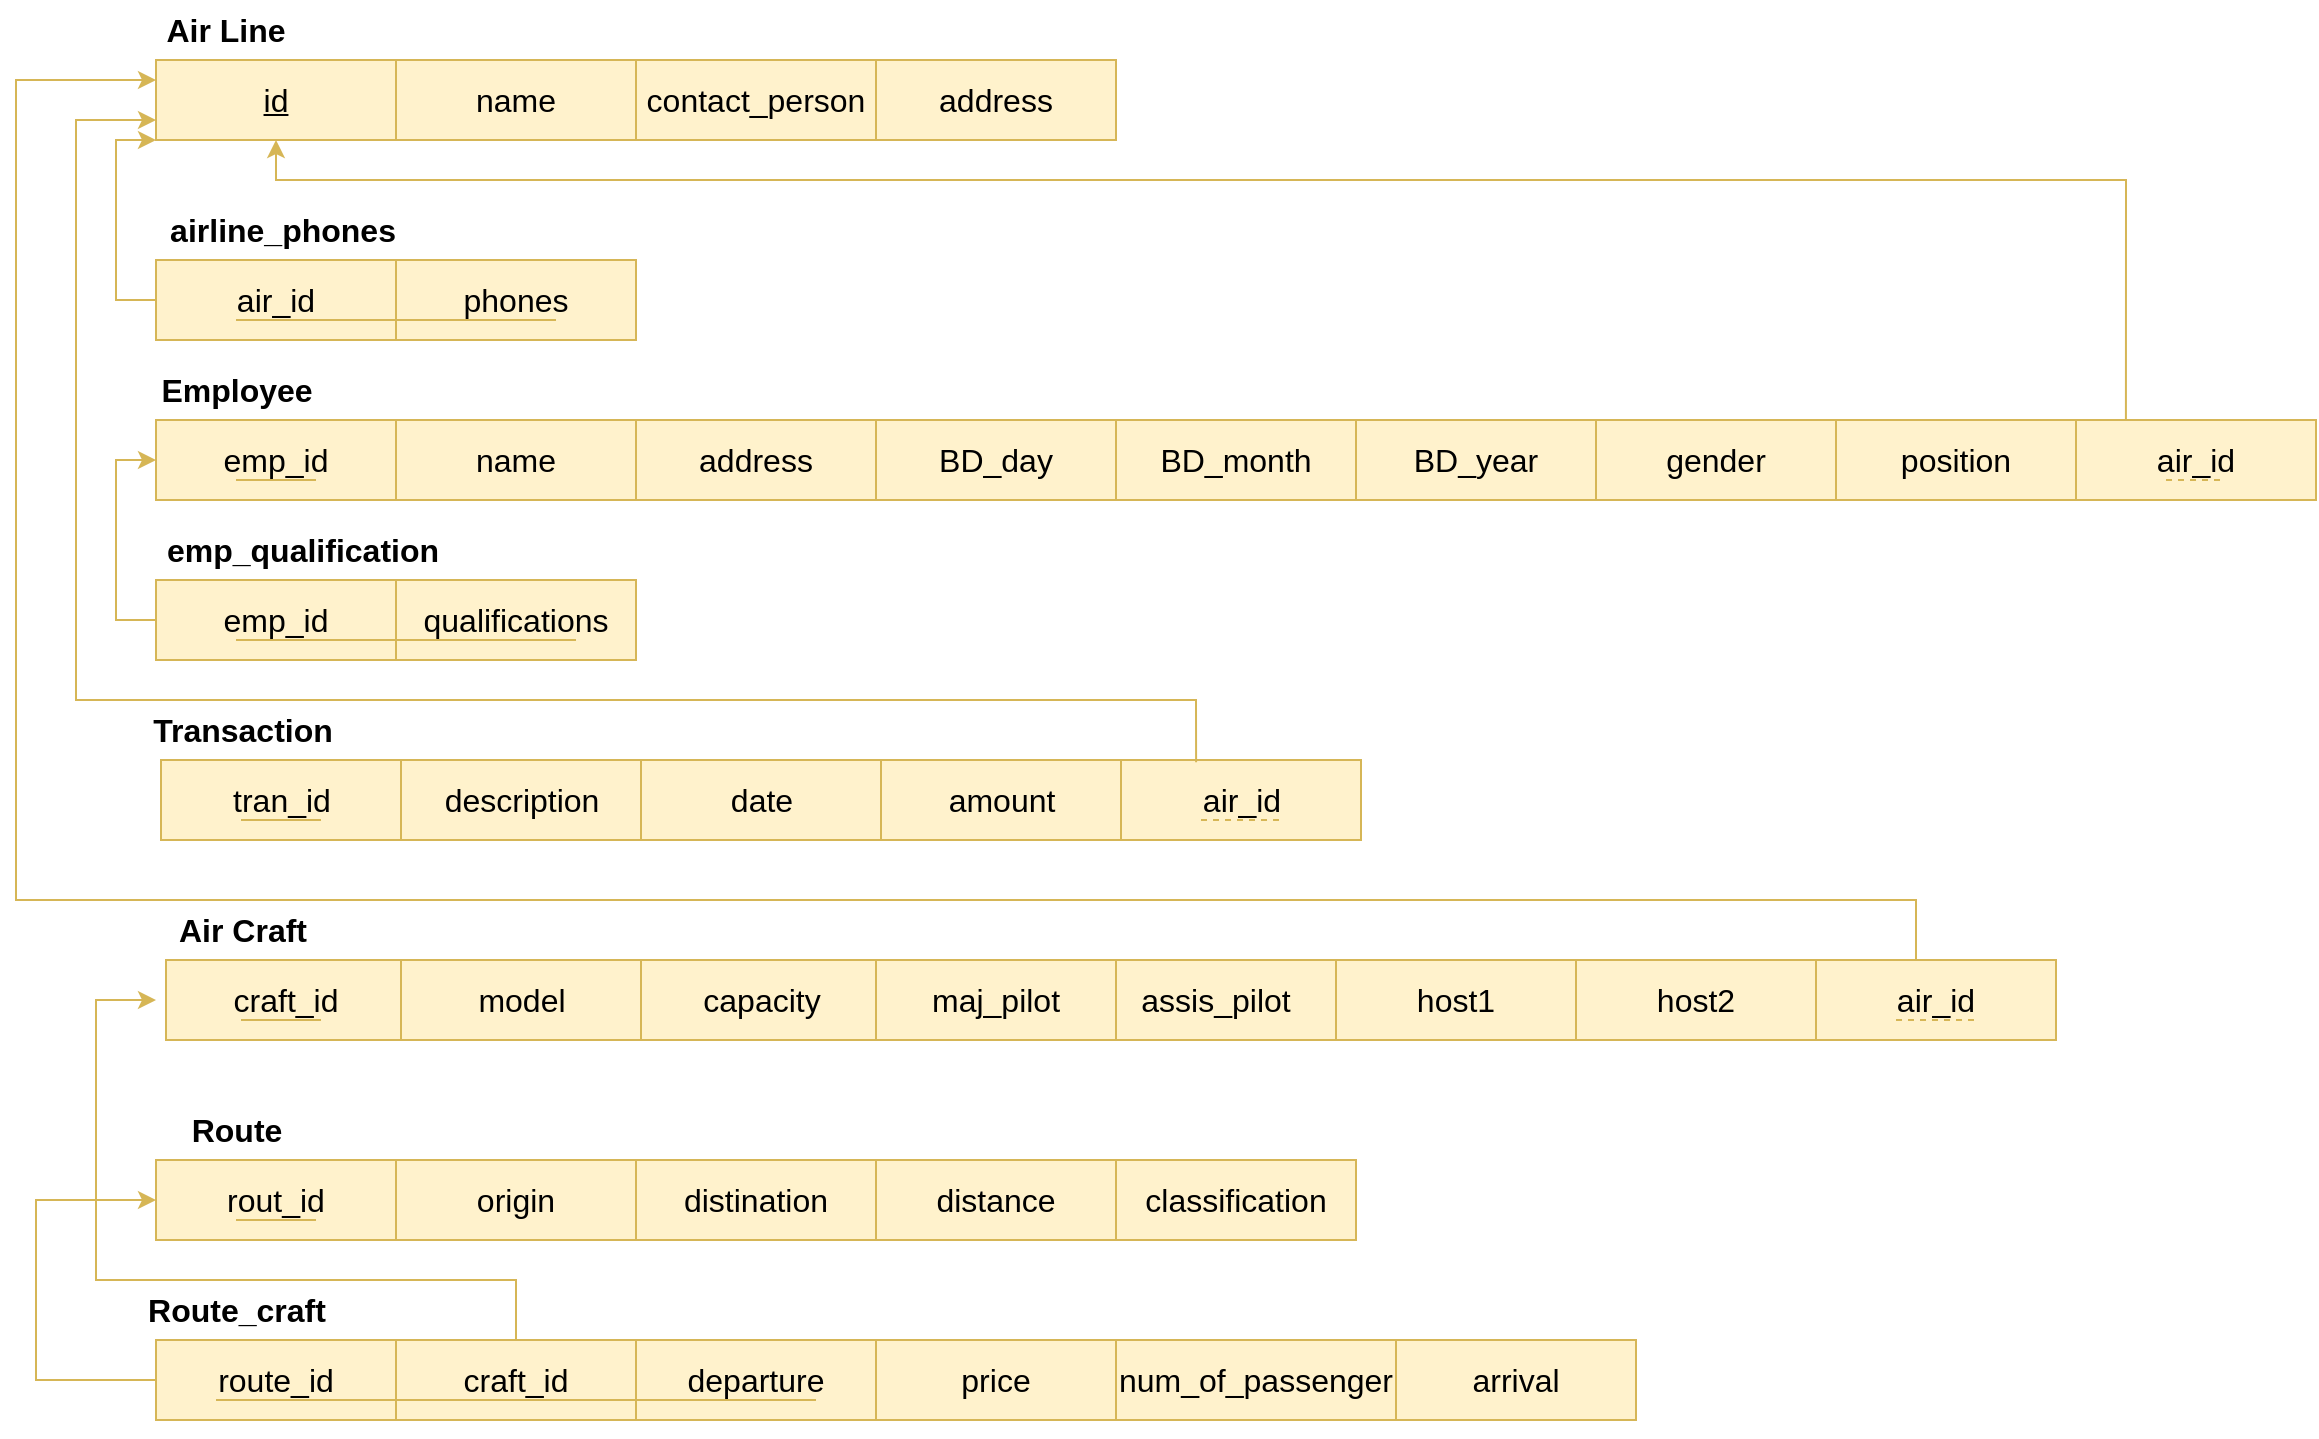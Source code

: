 <mxfile version="21.6.6" type="github">
  <diagram name="Page-1" id="HtAcLtHkczY1ligh3v8u">
    <mxGraphModel dx="792" dy="434" grid="1" gridSize="10" guides="1" tooltips="1" connect="1" arrows="1" fold="1" page="1" pageScale="1" pageWidth="850" pageHeight="1100" math="0" shadow="0">
      <root>
        <mxCell id="0" />
        <mxCell id="1" parent="0" />
        <mxCell id="jVfhCTIjUs3IJ4DEx-lS-1" value="&lt;u style=&quot;font-size: 16px;&quot;&gt;id&lt;/u&gt;" style="rounded=0;whiteSpace=wrap;html=1;fillColor=#fff2cc;strokeColor=#d6b656;fontSize=16;" parent="1" vertex="1">
          <mxGeometry x="120" y="80" width="120" height="40" as="geometry" />
        </mxCell>
        <mxCell id="jVfhCTIjUs3IJ4DEx-lS-2" value="name" style="rounded=0;whiteSpace=wrap;html=1;fillColor=#fff2cc;strokeColor=#d6b656;fontSize=16;" parent="1" vertex="1">
          <mxGeometry x="240" y="80" width="120" height="40" as="geometry" />
        </mxCell>
        <mxCell id="jVfhCTIjUs3IJ4DEx-lS-3" value="contact_person" style="rounded=0;whiteSpace=wrap;html=1;fillColor=#fff2cc;strokeColor=#d6b656;fontSize=16;" parent="1" vertex="1">
          <mxGeometry x="360" y="80" width="120" height="40" as="geometry" />
        </mxCell>
        <mxCell id="jVfhCTIjUs3IJ4DEx-lS-4" value="address" style="rounded=0;whiteSpace=wrap;html=1;fillColor=#fff2cc;strokeColor=#d6b656;fontSize=16;" parent="1" vertex="1">
          <mxGeometry x="480" y="80" width="120" height="40" as="geometry" />
        </mxCell>
        <mxCell id="jVfhCTIjUs3IJ4DEx-lS-5" value="&lt;b style=&quot;font-size: 16px;&quot;&gt;&lt;font style=&quot;font-size: 16px;&quot;&gt;Air Line&lt;/font&gt;&lt;/b&gt;" style="text;html=1;align=center;verticalAlign=middle;whiteSpace=wrap;rounded=0;fontSize=16;" parent="1" vertex="1">
          <mxGeometry x="120" y="50" width="70" height="30" as="geometry" />
        </mxCell>
        <mxCell id="jVfhCTIjUs3IJ4DEx-lS-6" value="air_id" style="rounded=0;whiteSpace=wrap;html=1;fillColor=#fff2cc;strokeColor=#d6b656;fontSize=16;" parent="1" vertex="1">
          <mxGeometry x="120" y="180" width="120" height="40" as="geometry" />
        </mxCell>
        <mxCell id="jVfhCTIjUs3IJ4DEx-lS-7" value="phones" style="rounded=0;whiteSpace=wrap;html=1;fillColor=#fff2cc;strokeColor=#d6b656;fontSize=16;" parent="1" vertex="1">
          <mxGeometry x="240" y="180" width="120" height="40" as="geometry" />
        </mxCell>
        <mxCell id="jVfhCTIjUs3IJ4DEx-lS-9" value="&lt;font style=&quot;font-size: 16px;&quot;&gt;&lt;b&gt;airline_phones&lt;/b&gt;&lt;/font&gt;" style="text;html=1;align=center;verticalAlign=middle;resizable=0;points=[];autosize=1;fontSize=16;" parent="1" vertex="1">
          <mxGeometry x="112.5" y="150" width="140" height="30" as="geometry" />
        </mxCell>
        <mxCell id="jVfhCTIjUs3IJ4DEx-lS-10" value="" style="endArrow=none;html=1;rounded=0;fillColor=#fff2cc;strokeColor=#d6b656;fontSize=16;" parent="1" edge="1">
          <mxGeometry width="50" height="50" relative="1" as="geometry">
            <mxPoint x="160" y="210" as="sourcePoint" />
            <mxPoint x="320" y="210" as="targetPoint" />
          </mxGeometry>
        </mxCell>
        <mxCell id="jVfhCTIjUs3IJ4DEx-lS-11" value="" style="endArrow=classic;html=1;rounded=0;exitX=0;exitY=0.5;exitDx=0;exitDy=0;entryX=0;entryY=1;entryDx=0;entryDy=0;fillColor=#fff2cc;strokeColor=#d6b656;fontSize=16;" parent="1" source="jVfhCTIjUs3IJ4DEx-lS-6" target="jVfhCTIjUs3IJ4DEx-lS-1" edge="1">
          <mxGeometry width="50" height="50" relative="1" as="geometry">
            <mxPoint x="380" y="250" as="sourcePoint" />
            <mxPoint x="110" y="100" as="targetPoint" />
            <Array as="points">
              <mxPoint x="100" y="200" />
              <mxPoint x="100" y="120" />
            </Array>
          </mxGeometry>
        </mxCell>
        <mxCell id="jVfhCTIjUs3IJ4DEx-lS-12" value="tran_id" style="rounded=0;whiteSpace=wrap;html=1;fillColor=#fff2cc;strokeColor=#d6b656;fontSize=16;" parent="1" vertex="1">
          <mxGeometry x="122.5" y="430" width="120" height="40" as="geometry" />
        </mxCell>
        <mxCell id="jVfhCTIjUs3IJ4DEx-lS-13" value="description" style="rounded=0;whiteSpace=wrap;html=1;fillColor=#fff2cc;strokeColor=#d6b656;fontSize=16;" parent="1" vertex="1">
          <mxGeometry x="242.5" y="430" width="120" height="40" as="geometry" />
        </mxCell>
        <mxCell id="jVfhCTIjUs3IJ4DEx-lS-14" value="&lt;b&gt;Transaction&lt;/b&gt;" style="text;html=1;align=center;verticalAlign=middle;resizable=0;points=[];autosize=1;fontSize=16;" parent="1" vertex="1">
          <mxGeometry x="107.5" y="400" width="110" height="30" as="geometry" />
        </mxCell>
        <mxCell id="jVfhCTIjUs3IJ4DEx-lS-15" value="" style="endArrow=none;html=1;rounded=0;fillColor=#fff2cc;strokeColor=#d6b656;fontSize=16;" parent="1" edge="1">
          <mxGeometry width="50" height="50" relative="1" as="geometry">
            <mxPoint x="162.5" y="460" as="sourcePoint" />
            <mxPoint x="202.5" y="460" as="targetPoint" />
          </mxGeometry>
        </mxCell>
        <mxCell id="jVfhCTIjUs3IJ4DEx-lS-16" value="date" style="rounded=0;whiteSpace=wrap;html=1;fillColor=#fff2cc;strokeColor=#d6b656;fontSize=16;" parent="1" vertex="1">
          <mxGeometry x="362.5" y="430" width="120" height="40" as="geometry" />
        </mxCell>
        <mxCell id="jVfhCTIjUs3IJ4DEx-lS-17" value="amount" style="rounded=0;whiteSpace=wrap;html=1;fillColor=#fff2cc;strokeColor=#d6b656;fontSize=16;" parent="1" vertex="1">
          <mxGeometry x="482.5" y="430" width="120" height="40" as="geometry" />
        </mxCell>
        <mxCell id="jVfhCTIjUs3IJ4DEx-lS-18" style="edgeStyle=orthogonalEdgeStyle;rounded=0;orthogonalLoop=1;jettySize=auto;html=1;exitX=0.5;exitY=1;exitDx=0;exitDy=0;fillColor=#fff2cc;strokeColor=#d6b656;fontSize=16;" parent="1" source="jVfhCTIjUs3IJ4DEx-lS-16" target="jVfhCTIjUs3IJ4DEx-lS-16" edge="1">
          <mxGeometry relative="1" as="geometry" />
        </mxCell>
        <mxCell id="jVfhCTIjUs3IJ4DEx-lS-19" value="air_id" style="rounded=0;whiteSpace=wrap;html=1;fillColor=#fff2cc;strokeColor=#d6b656;fontSize=16;" parent="1" vertex="1">
          <mxGeometry x="602.5" y="430" width="120" height="40" as="geometry" />
        </mxCell>
        <mxCell id="jVfhCTIjUs3IJ4DEx-lS-21" value="" style="endArrow=none;dashed=1;html=1;rounded=0;fillColor=#fff2cc;strokeColor=#d6b656;fontSize=16;" parent="1" edge="1">
          <mxGeometry width="50" height="50" relative="1" as="geometry">
            <mxPoint x="642.5" y="460" as="sourcePoint" />
            <mxPoint x="682.5" y="460" as="targetPoint" />
          </mxGeometry>
        </mxCell>
        <mxCell id="jVfhCTIjUs3IJ4DEx-lS-22" value="" style="endArrow=classic;html=1;rounded=0;exitX=0.313;exitY=0.029;exitDx=0;exitDy=0;exitPerimeter=0;entryX=0;entryY=0.75;entryDx=0;entryDy=0;fillColor=#fff2cc;strokeColor=#d6b656;fontSize=16;" parent="1" source="jVfhCTIjUs3IJ4DEx-lS-19" target="jVfhCTIjUs3IJ4DEx-lS-1" edge="1">
          <mxGeometry width="50" height="50" relative="1" as="geometry">
            <mxPoint x="640" y="360" as="sourcePoint" />
            <mxPoint x="80" y="80" as="targetPoint" />
            <Array as="points">
              <mxPoint x="640" y="400" />
              <mxPoint x="80" y="400" />
              <mxPoint x="80" y="110" />
            </Array>
          </mxGeometry>
        </mxCell>
        <mxCell id="jVfhCTIjUs3IJ4DEx-lS-41" value="emp_id" style="rounded=0;whiteSpace=wrap;html=1;fillColor=#fff2cc;strokeColor=#d6b656;fontSize=16;" parent="1" vertex="1">
          <mxGeometry x="120" y="260" width="120" height="40" as="geometry" />
        </mxCell>
        <mxCell id="jVfhCTIjUs3IJ4DEx-lS-42" value="name" style="rounded=0;whiteSpace=wrap;html=1;fillColor=#fff2cc;strokeColor=#d6b656;fontSize=16;" parent="1" vertex="1">
          <mxGeometry x="240" y="260" width="120" height="40" as="geometry" />
        </mxCell>
        <mxCell id="jVfhCTIjUs3IJ4DEx-lS-43" value="&lt;b&gt;Employee&lt;/b&gt;" style="text;html=1;align=center;verticalAlign=middle;resizable=0;points=[];autosize=1;fontSize=16;" parent="1" vertex="1">
          <mxGeometry x="110" y="230" width="100" height="30" as="geometry" />
        </mxCell>
        <mxCell id="jVfhCTIjUs3IJ4DEx-lS-44" value="" style="endArrow=none;html=1;rounded=0;fillColor=#fff2cc;strokeColor=#d6b656;fontSize=16;" parent="1" edge="1">
          <mxGeometry width="50" height="50" relative="1" as="geometry">
            <mxPoint x="160" y="290" as="sourcePoint" />
            <mxPoint x="200" y="290" as="targetPoint" />
          </mxGeometry>
        </mxCell>
        <mxCell id="jVfhCTIjUs3IJ4DEx-lS-45" value="address" style="rounded=0;whiteSpace=wrap;html=1;fillColor=#fff2cc;strokeColor=#d6b656;fontSize=16;" parent="1" vertex="1">
          <mxGeometry x="360" y="260" width="120" height="40" as="geometry" />
        </mxCell>
        <mxCell id="jVfhCTIjUs3IJ4DEx-lS-46" value="BD_day" style="rounded=0;whiteSpace=wrap;html=1;fillColor=#fff2cc;strokeColor=#d6b656;fontSize=16;" parent="1" vertex="1">
          <mxGeometry x="480" y="260" width="120" height="40" as="geometry" />
        </mxCell>
        <mxCell id="jVfhCTIjUs3IJ4DEx-lS-47" style="edgeStyle=orthogonalEdgeStyle;rounded=0;orthogonalLoop=1;jettySize=auto;html=1;exitX=0.5;exitY=1;exitDx=0;exitDy=0;fillColor=#fff2cc;strokeColor=#d6b656;fontSize=16;" parent="1" source="jVfhCTIjUs3IJ4DEx-lS-45" target="jVfhCTIjUs3IJ4DEx-lS-45" edge="1">
          <mxGeometry relative="1" as="geometry" />
        </mxCell>
        <mxCell id="jVfhCTIjUs3IJ4DEx-lS-48" value="BD_month" style="rounded=0;whiteSpace=wrap;html=1;fillColor=#fff2cc;strokeColor=#d6b656;fontSize=16;" parent="1" vertex="1">
          <mxGeometry x="600" y="260" width="120" height="40" as="geometry" />
        </mxCell>
        <mxCell id="jVfhCTIjUs3IJ4DEx-lS-50" value="BD_year" style="rounded=0;whiteSpace=wrap;html=1;fillColor=#fff2cc;strokeColor=#d6b656;fontSize=16;" parent="1" vertex="1">
          <mxGeometry x="720" y="260" width="120" height="40" as="geometry" />
        </mxCell>
        <mxCell id="jVfhCTIjUs3IJ4DEx-lS-51" value="position" style="rounded=0;whiteSpace=wrap;html=1;fillColor=#fff2cc;strokeColor=#d6b656;fontSize=16;" parent="1" vertex="1">
          <mxGeometry x="960" y="260" width="120" height="40" as="geometry" />
        </mxCell>
        <mxCell id="jVfhCTIjUs3IJ4DEx-lS-52" value="gender" style="rounded=0;whiteSpace=wrap;html=1;fillColor=#fff2cc;strokeColor=#d6b656;fontSize=16;" parent="1" vertex="1">
          <mxGeometry x="840" y="260" width="120" height="40" as="geometry" />
        </mxCell>
        <mxCell id="jVfhCTIjUs3IJ4DEx-lS-53" value="air_id" style="rounded=0;whiteSpace=wrap;html=1;fillColor=#fff2cc;strokeColor=#d6b656;fontSize=16;" parent="1" vertex="1">
          <mxGeometry x="1080" y="260" width="120" height="40" as="geometry" />
        </mxCell>
        <mxCell id="jVfhCTIjUs3IJ4DEx-lS-54" value="" style="endArrow=none;dashed=1;html=1;rounded=0;fillColor=#fff2cc;strokeColor=#d6b656;fontSize=16;" parent="1" edge="1">
          <mxGeometry width="50" height="50" relative="1" as="geometry">
            <mxPoint x="1125" y="290" as="sourcePoint" />
            <mxPoint x="1155" y="290" as="targetPoint" />
          </mxGeometry>
        </mxCell>
        <mxCell id="jVfhCTIjUs3IJ4DEx-lS-55" value="" style="endArrow=classic;html=1;rounded=0;exitX=0.208;exitY=0;exitDx=0;exitDy=0;entryX=0.5;entryY=1;entryDx=0;entryDy=0;exitPerimeter=0;fillColor=#fff2cc;strokeColor=#d6b656;fontSize=16;" parent="1" source="jVfhCTIjUs3IJ4DEx-lS-53" target="jVfhCTIjUs3IJ4DEx-lS-1" edge="1">
          <mxGeometry width="50" height="50" relative="1" as="geometry">
            <mxPoint x="1020" y="210" as="sourcePoint" />
            <mxPoint x="1070" y="160" as="targetPoint" />
            <Array as="points">
              <mxPoint x="1105" y="140" />
              <mxPoint x="180" y="140" />
            </Array>
          </mxGeometry>
        </mxCell>
        <mxCell id="jVfhCTIjUs3IJ4DEx-lS-56" value="craft_id" style="rounded=0;whiteSpace=wrap;html=1;fillColor=#fff2cc;strokeColor=#d6b656;fontSize=16;" parent="1" vertex="1">
          <mxGeometry x="125" y="530" width="120" height="40" as="geometry" />
        </mxCell>
        <mxCell id="jVfhCTIjUs3IJ4DEx-lS-57" value="model" style="rounded=0;whiteSpace=wrap;html=1;fillColor=#fff2cc;strokeColor=#d6b656;fontSize=16;" parent="1" vertex="1">
          <mxGeometry x="242.5" y="530" width="120" height="40" as="geometry" />
        </mxCell>
        <mxCell id="jVfhCTIjUs3IJ4DEx-lS-58" value="&lt;b&gt;Air Craft&lt;/b&gt;" style="text;html=1;align=center;verticalAlign=middle;resizable=0;points=[];autosize=1;fontSize=16;" parent="1" vertex="1">
          <mxGeometry x="117.5" y="500" width="90" height="30" as="geometry" />
        </mxCell>
        <mxCell id="jVfhCTIjUs3IJ4DEx-lS-59" value="" style="endArrow=none;html=1;rounded=0;fillColor=#fff2cc;strokeColor=#d6b656;fontSize=16;" parent="1" edge="1">
          <mxGeometry width="50" height="50" relative="1" as="geometry">
            <mxPoint x="162.5" y="560" as="sourcePoint" />
            <mxPoint x="202.5" y="560" as="targetPoint" />
          </mxGeometry>
        </mxCell>
        <mxCell id="jVfhCTIjUs3IJ4DEx-lS-60" value="capacity" style="rounded=0;whiteSpace=wrap;html=1;fillColor=#fff2cc;strokeColor=#d6b656;fontSize=16;" parent="1" vertex="1">
          <mxGeometry x="362.5" y="530" width="120" height="40" as="geometry" />
        </mxCell>
        <mxCell id="jVfhCTIjUs3IJ4DEx-lS-62" style="edgeStyle=orthogonalEdgeStyle;rounded=0;orthogonalLoop=1;jettySize=auto;html=1;exitX=0.5;exitY=1;exitDx=0;exitDy=0;fillColor=#fff2cc;strokeColor=#d6b656;fontSize=16;" parent="1" source="jVfhCTIjUs3IJ4DEx-lS-60" target="jVfhCTIjUs3IJ4DEx-lS-60" edge="1">
          <mxGeometry relative="1" as="geometry" />
        </mxCell>
        <mxCell id="jVfhCTIjUs3IJ4DEx-lS-63" value="air_id" style="rounded=0;whiteSpace=wrap;html=1;fillColor=#fff2cc;strokeColor=#d6b656;fontSize=16;" parent="1" vertex="1">
          <mxGeometry x="950" y="530" width="120" height="40" as="geometry" />
        </mxCell>
        <mxCell id="jVfhCTIjUs3IJ4DEx-lS-64" value="" style="endArrow=none;dashed=1;html=1;rounded=0;fillColor=#fff2cc;strokeColor=#d6b656;fontSize=16;" parent="1" edge="1">
          <mxGeometry width="50" height="50" relative="1" as="geometry">
            <mxPoint x="990" y="560" as="sourcePoint" />
            <mxPoint x="1030" y="560" as="targetPoint" />
            <Array as="points">
              <mxPoint x="1010" y="560" />
            </Array>
          </mxGeometry>
        </mxCell>
        <mxCell id="jVfhCTIjUs3IJ4DEx-lS-65" value="" style="endArrow=classic;html=1;rounded=0;entryX=0;entryY=0.25;entryDx=0;entryDy=0;fillColor=#fff2cc;strokeColor=#d6b656;fontSize=16;" parent="1" target="jVfhCTIjUs3IJ4DEx-lS-1" edge="1">
          <mxGeometry width="50" height="50" relative="1" as="geometry">
            <mxPoint x="1000" y="530" as="sourcePoint" />
            <mxPoint x="570" y="420" as="targetPoint" />
            <Array as="points">
              <mxPoint x="1000" y="500" />
              <mxPoint x="520" y="500" />
              <mxPoint x="50" y="500" />
              <mxPoint x="50" y="90" />
            </Array>
          </mxGeometry>
        </mxCell>
        <mxCell id="jVfhCTIjUs3IJ4DEx-lS-66" value="emp_id" style="rounded=0;whiteSpace=wrap;html=1;fillColor=#fff2cc;strokeColor=#d6b656;fontSize=16;" parent="1" vertex="1">
          <mxGeometry x="120" y="340" width="120" height="40" as="geometry" />
        </mxCell>
        <mxCell id="jVfhCTIjUs3IJ4DEx-lS-67" value="qualifications" style="rounded=0;whiteSpace=wrap;html=1;fillColor=#fff2cc;strokeColor=#d6b656;fontSize=16;" parent="1" vertex="1">
          <mxGeometry x="240" y="340" width="120" height="40" as="geometry" />
        </mxCell>
        <mxCell id="jVfhCTIjUs3IJ4DEx-lS-68" value="emp_qualification" style="text;html=1;align=center;verticalAlign=middle;resizable=0;points=[];autosize=1;fontSize=16;fontStyle=1" parent="1" vertex="1">
          <mxGeometry x="112.5" y="310" width="160" height="30" as="geometry" />
        </mxCell>
        <mxCell id="jVfhCTIjUs3IJ4DEx-lS-69" value="" style="endArrow=none;html=1;rounded=0;fillColor=#fff2cc;strokeColor=#d6b656;fontSize=16;" parent="1" edge="1">
          <mxGeometry width="50" height="50" relative="1" as="geometry">
            <mxPoint x="160" y="370" as="sourcePoint" />
            <mxPoint x="330" y="370" as="targetPoint" />
          </mxGeometry>
        </mxCell>
        <mxCell id="jVfhCTIjUs3IJ4DEx-lS-70" value="" style="endArrow=classic;html=1;rounded=0;exitX=0;exitY=0.5;exitDx=0;exitDy=0;fillColor=#fff2cc;strokeColor=#d6b656;fontSize=16;" parent="1" source="jVfhCTIjUs3IJ4DEx-lS-66" edge="1">
          <mxGeometry width="50" height="50" relative="1" as="geometry">
            <mxPoint x="70" y="330" as="sourcePoint" />
            <mxPoint x="120" y="280" as="targetPoint" />
            <Array as="points">
              <mxPoint x="100" y="360" />
              <mxPoint x="100" y="280" />
            </Array>
          </mxGeometry>
        </mxCell>
        <mxCell id="jVfhCTIjUs3IJ4DEx-lS-71" value="assis_pilot" style="rounded=0;whiteSpace=wrap;html=1;fillColor=#fff2cc;strokeColor=#d6b656;fontSize=16;" parent="1" vertex="1">
          <mxGeometry x="590" y="530" width="120" height="40" as="geometry" />
        </mxCell>
        <mxCell id="jVfhCTIjUs3IJ4DEx-lS-72" value="host2" style="rounded=0;whiteSpace=wrap;html=1;fillColor=#fff2cc;strokeColor=#d6b656;fontSize=16;" parent="1" vertex="1">
          <mxGeometry x="830" y="530" width="120" height="40" as="geometry" />
        </mxCell>
        <mxCell id="jVfhCTIjUs3IJ4DEx-lS-73" value="host1" style="rounded=0;whiteSpace=wrap;html=1;fillColor=#fff2cc;strokeColor=#d6b656;fontSize=16;" parent="1" vertex="1">
          <mxGeometry x="710" y="530" width="120" height="40" as="geometry" />
        </mxCell>
        <mxCell id="jVfhCTIjUs3IJ4DEx-lS-74" value="maj_pilot" style="rounded=0;whiteSpace=wrap;html=1;fillColor=#fff2cc;strokeColor=#d6b656;fontSize=16;" parent="1" vertex="1">
          <mxGeometry x="480" y="530" width="120" height="40" as="geometry" />
        </mxCell>
        <mxCell id="jVfhCTIjUs3IJ4DEx-lS-75" value="rout_id" style="rounded=0;whiteSpace=wrap;html=1;fillColor=#fff2cc;strokeColor=#d6b656;fontSize=16;" parent="1" vertex="1">
          <mxGeometry x="120" y="630" width="120" height="40" as="geometry" />
        </mxCell>
        <mxCell id="jVfhCTIjUs3IJ4DEx-lS-76" value="origin" style="rounded=0;whiteSpace=wrap;html=1;fillColor=#fff2cc;strokeColor=#d6b656;fontSize=16;" parent="1" vertex="1">
          <mxGeometry x="240" y="630" width="120" height="40" as="geometry" />
        </mxCell>
        <mxCell id="jVfhCTIjUs3IJ4DEx-lS-77" value="&lt;b&gt;Route&lt;/b&gt;" style="text;html=1;align=center;verticalAlign=middle;resizable=0;points=[];autosize=1;fontSize=16;" parent="1" vertex="1">
          <mxGeometry x="125" y="600" width="70" height="30" as="geometry" />
        </mxCell>
        <mxCell id="jVfhCTIjUs3IJ4DEx-lS-78" value="" style="endArrow=none;html=1;rounded=0;fillColor=#fff2cc;strokeColor=#d6b656;fontSize=16;" parent="1" edge="1">
          <mxGeometry width="50" height="50" relative="1" as="geometry">
            <mxPoint x="160" y="660" as="sourcePoint" />
            <mxPoint x="200" y="660" as="targetPoint" />
          </mxGeometry>
        </mxCell>
        <mxCell id="jVfhCTIjUs3IJ4DEx-lS-79" value="distination" style="rounded=0;whiteSpace=wrap;html=1;fillColor=#fff2cc;strokeColor=#d6b656;fontSize=16;" parent="1" vertex="1">
          <mxGeometry x="360" y="630" width="120" height="40" as="geometry" />
        </mxCell>
        <mxCell id="jVfhCTIjUs3IJ4DEx-lS-80" value="distance" style="rounded=0;whiteSpace=wrap;html=1;fillColor=#fff2cc;strokeColor=#d6b656;fontSize=16;" parent="1" vertex="1">
          <mxGeometry x="480" y="630" width="120" height="40" as="geometry" />
        </mxCell>
        <mxCell id="jVfhCTIjUs3IJ4DEx-lS-81" style="edgeStyle=orthogonalEdgeStyle;rounded=0;orthogonalLoop=1;jettySize=auto;html=1;exitX=0.5;exitY=1;exitDx=0;exitDy=0;fillColor=#fff2cc;strokeColor=#d6b656;fontSize=16;" parent="1" source="jVfhCTIjUs3IJ4DEx-lS-79" target="jVfhCTIjUs3IJ4DEx-lS-79" edge="1">
          <mxGeometry relative="1" as="geometry" />
        </mxCell>
        <mxCell id="jVfhCTIjUs3IJ4DEx-lS-82" value="classification" style="rounded=0;whiteSpace=wrap;html=1;fillColor=#fff2cc;strokeColor=#d6b656;fontSize=16;" parent="1" vertex="1">
          <mxGeometry x="600" y="630" width="120" height="40" as="geometry" />
        </mxCell>
        <mxCell id="jVfhCTIjUs3IJ4DEx-lS-85" value="route_id" style="rounded=0;whiteSpace=wrap;html=1;fillColor=#fff2cc;strokeColor=#d6b656;fontSize=16;" parent="1" vertex="1">
          <mxGeometry x="120" y="720" width="120" height="40" as="geometry" />
        </mxCell>
        <mxCell id="jVfhCTIjUs3IJ4DEx-lS-86" value="craft_id" style="rounded=0;whiteSpace=wrap;html=1;fillColor=#fff2cc;strokeColor=#d6b656;fontSize=16;" parent="1" vertex="1">
          <mxGeometry x="240" y="720" width="120" height="40" as="geometry" />
        </mxCell>
        <mxCell id="jVfhCTIjUs3IJ4DEx-lS-87" value="Route_craft" style="text;html=1;align=center;verticalAlign=middle;resizable=0;points=[];autosize=1;fontSize=16;fontStyle=1" parent="1" vertex="1">
          <mxGeometry x="105" y="690" width="110" height="30" as="geometry" />
        </mxCell>
        <mxCell id="jVfhCTIjUs3IJ4DEx-lS-89" value="num_of_passenger" style="rounded=0;whiteSpace=wrap;html=1;fillColor=#fff2cc;strokeColor=#d6b656;fontSize=16;" parent="1" vertex="1">
          <mxGeometry x="600" y="720" width="140" height="40" as="geometry" />
        </mxCell>
        <mxCell id="jVfhCTIjUs3IJ4DEx-lS-90" value="price" style="rounded=0;whiteSpace=wrap;html=1;fillColor=#fff2cc;strokeColor=#d6b656;fontSize=16;" parent="1" vertex="1">
          <mxGeometry x="480" y="720" width="120" height="40" as="geometry" />
        </mxCell>
        <mxCell id="jVfhCTIjUs3IJ4DEx-lS-91" style="edgeStyle=orthogonalEdgeStyle;rounded=0;orthogonalLoop=1;jettySize=auto;html=1;exitX=0.5;exitY=1;exitDx=0;exitDy=0;fillColor=#fff2cc;strokeColor=#d6b656;fontSize=16;" parent="1" source="jVfhCTIjUs3IJ4DEx-lS-89" target="jVfhCTIjUs3IJ4DEx-lS-89" edge="1">
          <mxGeometry relative="1" as="geometry" />
        </mxCell>
        <mxCell id="jVfhCTIjUs3IJ4DEx-lS-92" value="departure" style="rounded=0;whiteSpace=wrap;html=1;fillColor=#fff2cc;strokeColor=#d6b656;fontSize=16;" parent="1" vertex="1">
          <mxGeometry x="360" y="720" width="120" height="40" as="geometry" />
        </mxCell>
        <mxCell id="jVfhCTIjUs3IJ4DEx-lS-93" value="arrival" style="rounded=0;whiteSpace=wrap;html=1;fillColor=#fff2cc;strokeColor=#d6b656;fontSize=16;" parent="1" vertex="1">
          <mxGeometry x="740" y="720" width="120" height="40" as="geometry" />
        </mxCell>
        <mxCell id="jVfhCTIjUs3IJ4DEx-lS-94" value="" style="endArrow=classic;html=1;rounded=0;exitX=0.5;exitY=0;exitDx=0;exitDy=0;fillColor=#fff2cc;strokeColor=#d6b656;fontSize=16;" parent="1" source="jVfhCTIjUs3IJ4DEx-lS-86" edge="1">
          <mxGeometry width="50" height="50" relative="1" as="geometry">
            <mxPoint x="60" y="770" as="sourcePoint" />
            <mxPoint x="120" y="550" as="targetPoint" />
            <Array as="points">
              <mxPoint x="300" y="690" />
              <mxPoint x="90" y="690" />
              <mxPoint x="90" y="550" />
            </Array>
          </mxGeometry>
        </mxCell>
        <mxCell id="jVfhCTIjUs3IJ4DEx-lS-95" value="" style="endArrow=classic;html=1;rounded=0;exitX=0;exitY=0.5;exitDx=0;exitDy=0;entryX=0;entryY=0.5;entryDx=0;entryDy=0;fillColor=#fff2cc;strokeColor=#d6b656;fontSize=16;" parent="1" source="jVfhCTIjUs3IJ4DEx-lS-85" target="jVfhCTIjUs3IJ4DEx-lS-75" edge="1">
          <mxGeometry width="50" height="50" relative="1" as="geometry">
            <mxPoint x="110" y="820" as="sourcePoint" />
            <mxPoint x="160" y="770" as="targetPoint" />
            <Array as="points">
              <mxPoint x="60" y="740" />
              <mxPoint x="60" y="650" />
            </Array>
          </mxGeometry>
        </mxCell>
        <mxCell id="jVfhCTIjUs3IJ4DEx-lS-97" value="" style="endArrow=none;html=1;rounded=0;fillColor=#fff2cc;strokeColor=#d6b656;fontSize=16;" parent="1" edge="1">
          <mxGeometry width="50" height="50" relative="1" as="geometry">
            <mxPoint x="150" y="750" as="sourcePoint" />
            <mxPoint x="450" y="750" as="targetPoint" />
          </mxGeometry>
        </mxCell>
      </root>
    </mxGraphModel>
  </diagram>
</mxfile>
